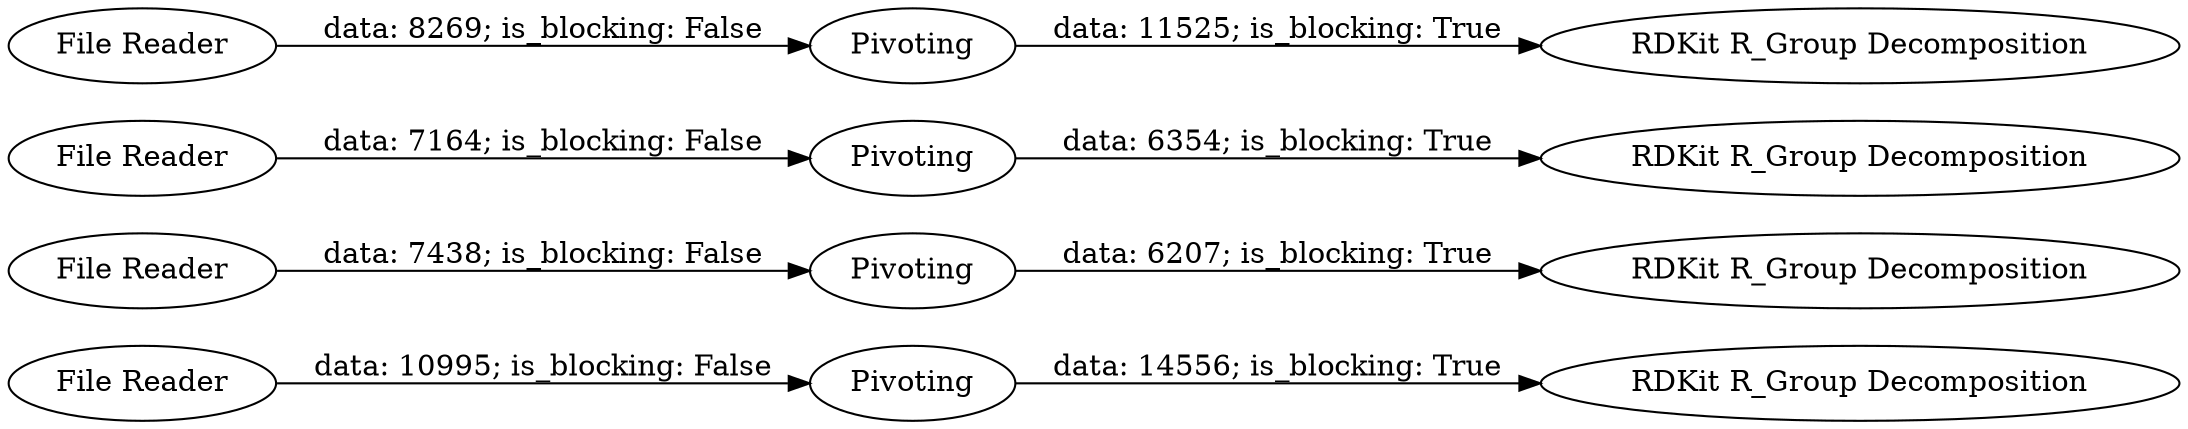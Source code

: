 digraph {
	"-1306091591530245847_3" [label=Pivoting]
	"-1306091591530245847_2" [label="File Reader"]
	"-1306091591530245847_6" [label=Pivoting]
	"-1306091591530245847_4" [label="File Reader"]
	"-1306091591530245847_8" [label="RDKit R_Group Decomposition"]
	"-1306091591530245847_9" [label=Pivoting]
	"-1306091591530245847_12" [label=Pivoting]
	"-1306091591530245847_5" [label="RDKit R_Group Decomposition"]
	"-1306091591530245847_11" [label="File Reader"]
	"-1306091591530245847_1" [label="RDKit R_Group Decomposition"]
	"-1306091591530245847_10" [label="RDKit R_Group Decomposition"]
	"-1306091591530245847_7" [label="File Reader"]
	"-1306091591530245847_7" -> "-1306091591530245847_9" [label="data: 7164; is_blocking: False"]
	"-1306091591530245847_6" -> "-1306091591530245847_5" [label="data: 6207; is_blocking: True"]
	"-1306091591530245847_9" -> "-1306091591530245847_8" [label="data: 6354; is_blocking: True"]
	"-1306091591530245847_12" -> "-1306091591530245847_10" [label="data: 11525; is_blocking: True"]
	"-1306091591530245847_11" -> "-1306091591530245847_12" [label="data: 8269; is_blocking: False"]
	"-1306091591530245847_3" -> "-1306091591530245847_1" [label="data: 14556; is_blocking: True"]
	"-1306091591530245847_4" -> "-1306091591530245847_6" [label="data: 7438; is_blocking: False"]
	"-1306091591530245847_2" -> "-1306091591530245847_3" [label="data: 10995; is_blocking: False"]
	rankdir=LR
}
